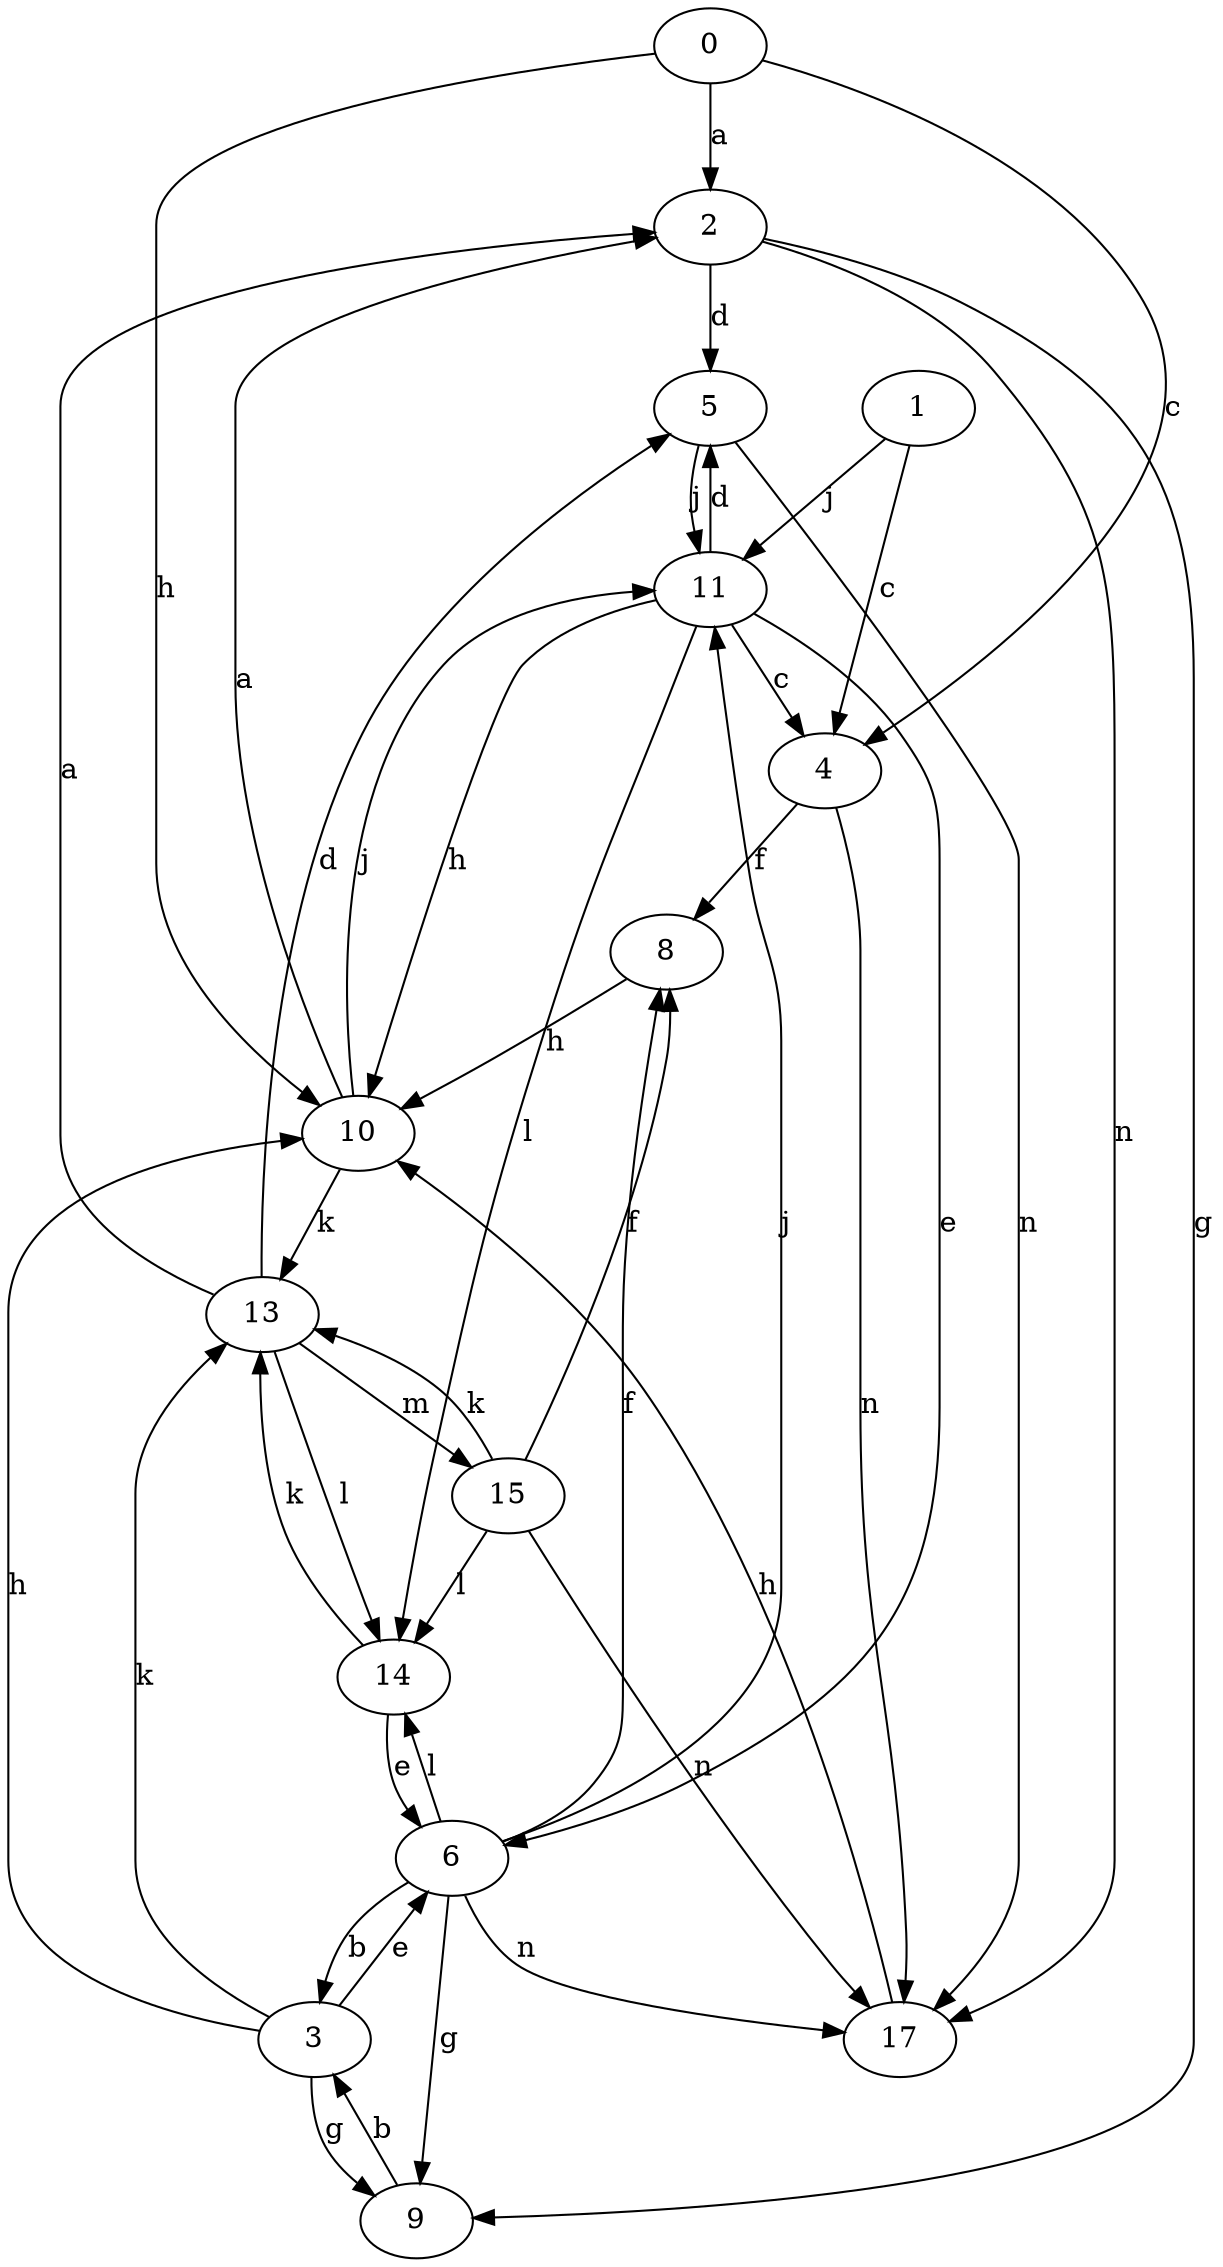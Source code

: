 strict digraph  {
0;
1;
2;
3;
4;
5;
6;
8;
9;
10;
11;
13;
14;
15;
17;
0 -> 2  [label=a];
0 -> 4  [label=c];
0 -> 10  [label=h];
1 -> 4  [label=c];
1 -> 11  [label=j];
2 -> 5  [label=d];
2 -> 9  [label=g];
2 -> 17  [label=n];
3 -> 6  [label=e];
3 -> 9  [label=g];
3 -> 10  [label=h];
3 -> 13  [label=k];
4 -> 8  [label=f];
4 -> 17  [label=n];
5 -> 11  [label=j];
5 -> 17  [label=n];
6 -> 3  [label=b];
6 -> 8  [label=f];
6 -> 9  [label=g];
6 -> 11  [label=j];
6 -> 14  [label=l];
6 -> 17  [label=n];
8 -> 10  [label=h];
9 -> 3  [label=b];
10 -> 2  [label=a];
10 -> 11  [label=j];
10 -> 13  [label=k];
11 -> 4  [label=c];
11 -> 5  [label=d];
11 -> 6  [label=e];
11 -> 10  [label=h];
11 -> 14  [label=l];
13 -> 2  [label=a];
13 -> 5  [label=d];
13 -> 14  [label=l];
13 -> 15  [label=m];
14 -> 6  [label=e];
14 -> 13  [label=k];
15 -> 8  [label=f];
15 -> 13  [label=k];
15 -> 14  [label=l];
15 -> 17  [label=n];
17 -> 10  [label=h];
}
